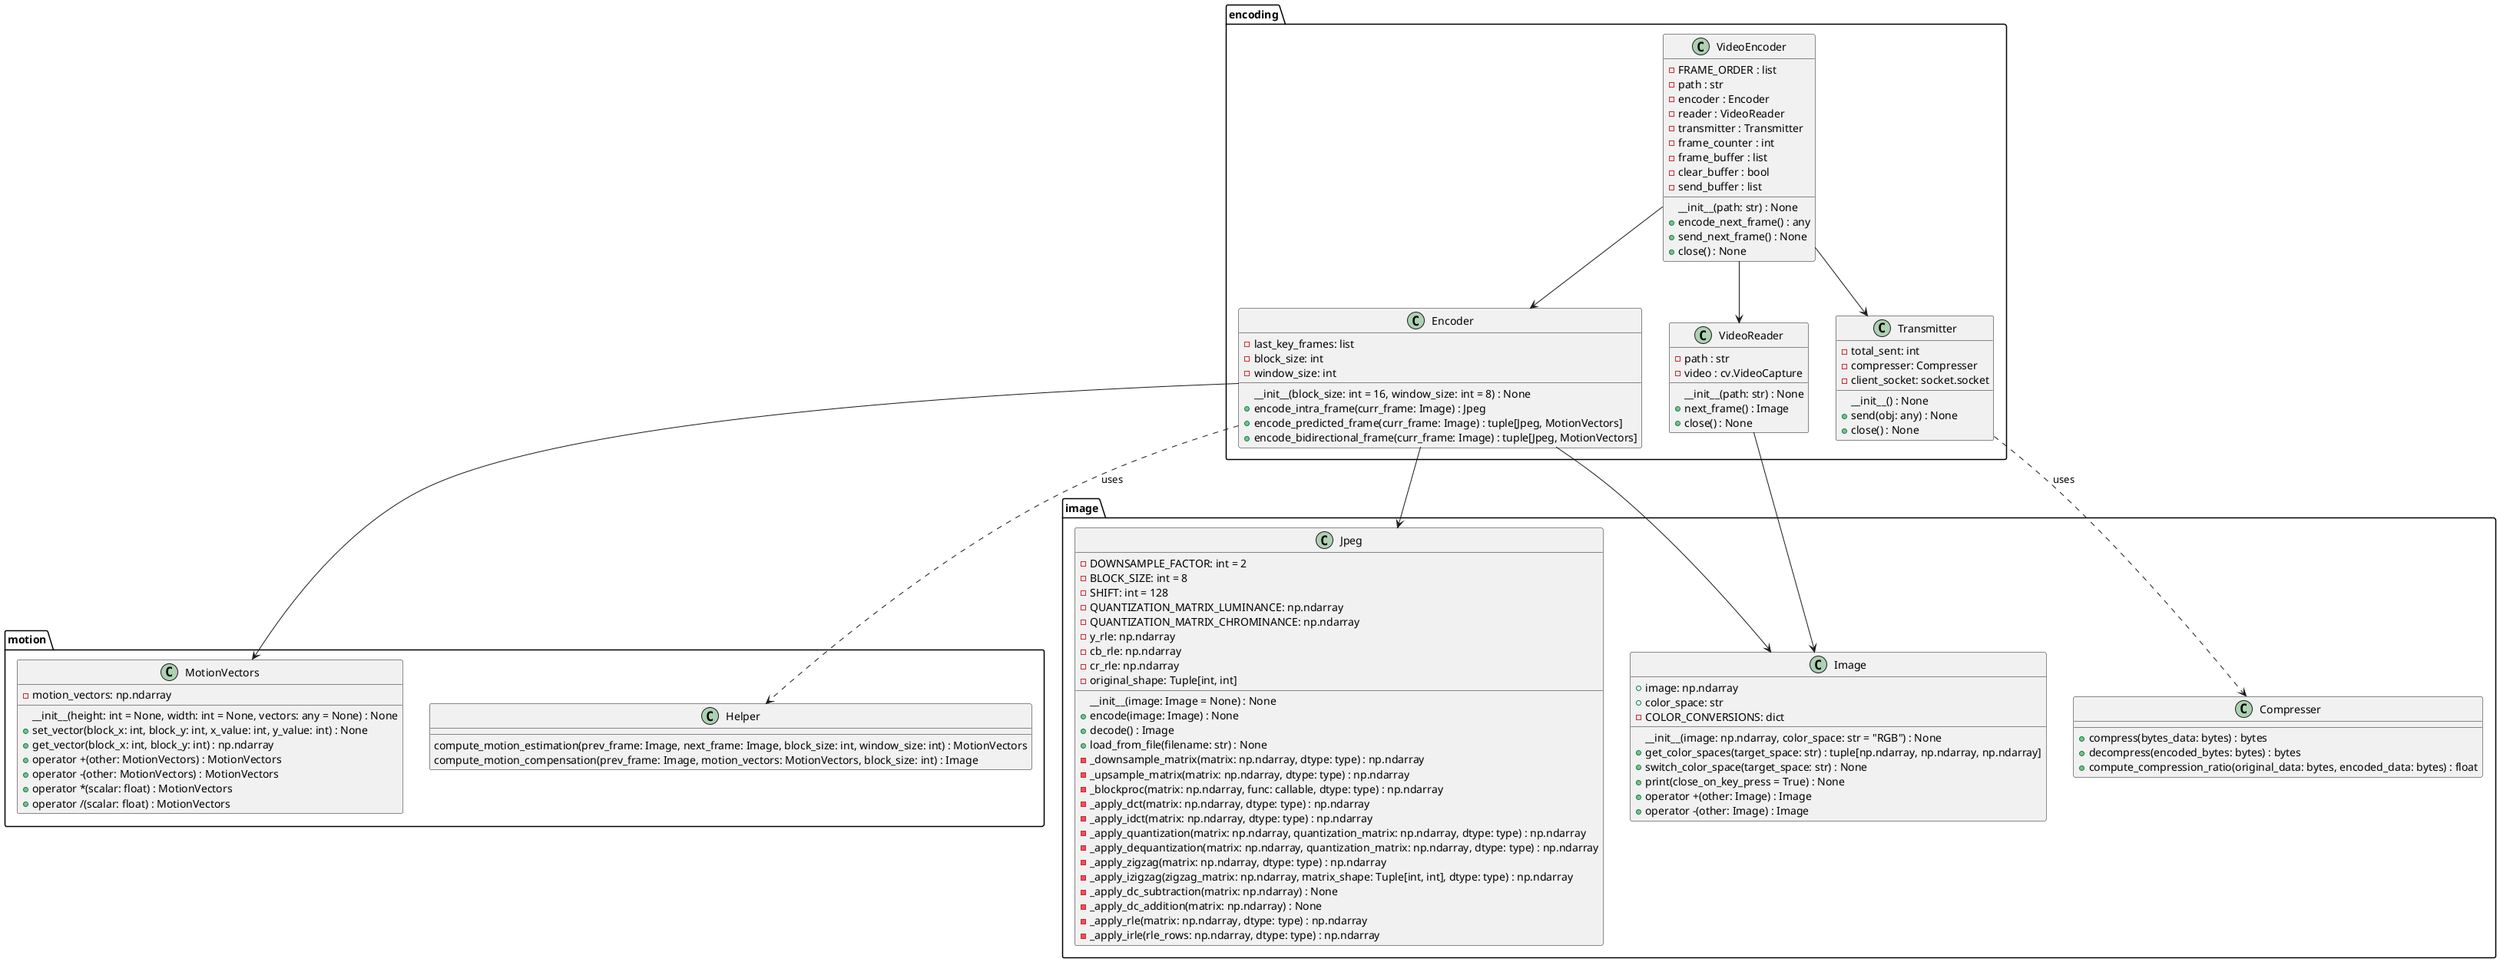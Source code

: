 @startuml

package "encoding" {

    class VideoEncoder {
        - FRAME_ORDER : list
        - path : str
        - encoder : Encoder
        - reader : VideoReader
        - transmitter : Transmitter
        - frame_counter : int
        - frame_buffer : list
        - clear_buffer : bool
        - send_buffer : list

        __init__(path: str) : None
        + encode_next_frame() : any
        + send_next_frame() : None
        + close() : None
    }

    class Encoder {
        - last_key_frames: list
        - block_size: int
        - window_size: int

        __init__(block_size: int = 16, window_size: int = 8) : None
        + encode_intra_frame(curr_frame: Image) : Jpeg
        + encode_predicted_frame(curr_frame: Image) : tuple[Jpeg, MotionVectors]
        + encode_bidirectional_frame(curr_frame: Image) : tuple[Jpeg, MotionVectors]
    }

    class Transmitter {
        - total_sent: int
        - compresser: Compresser
        - client_socket: socket.socket

        __init__() : None
        + send(obj: any) : None
        + close() : None
    }

    class VideoReader {
        - path : str
        - video : cv.VideoCapture

        __init__(path: str) : None
        + next_frame() : Image
        + close() : None
    }

}

package "motion" {

    class MotionVectors {
        - motion_vectors: np.ndarray

        __init__(height: int = None, width: int = None, vectors: any = None) : None
        + set_vector(block_x: int, block_y: int, x_value: int, y_value: int) : None
        + get_vector(block_x: int, block_y: int) : np.ndarray
        + operator +(other: MotionVectors) : MotionVectors
        + operator -(other: MotionVectors) : MotionVectors
        + operator *(scalar: float) : MotionVectors
        + operator /(scalar: float) : MotionVectors
    }

    class Helper {
        compute_motion_estimation(prev_frame: Image, next_frame: Image, block_size: int, window_size: int) : MotionVectors
        compute_motion_compensation(prev_frame: Image, motion_vectors: MotionVectors, block_size: int) : Image
    }

}

package "image" {
    class Image {
        + image: np.ndarray
        + color_space: str
        - COLOR_CONVERSIONS: dict
        
        __init__(image: np.ndarray, color_space: str = "RGB") : None
        + get_color_spaces(target_space: str) : tuple[np.ndarray, np.ndarray, np.ndarray]
        + switch_color_space(target_space: str) : None
        + print(close_on_key_press = True) : None
        + operator +(other: Image) : Image
        + operator -(other: Image) : Image
    }

    class Compresser {
        + compress(bytes_data: bytes) : bytes
        + decompress(encoded_bytes: bytes) : bytes
        + compute_compression_ratio(original_data: bytes, encoded_data: bytes) : float
    }

    class Jpeg {
        - DOWNSAMPLE_FACTOR: int = 2
        - BLOCK_SIZE: int = 8
        - SHIFT: int = 128
        - QUANTIZATION_MATRIX_LUMINANCE: np.ndarray
        - QUANTIZATION_MATRIX_CHROMINANCE: np.ndarray
        - y_rle: np.ndarray
        - cb_rle: np.ndarray
        - cr_rle: np.ndarray
        - original_shape: Tuple[int, int]

        __init__(image: Image = None) : None
        + encode(image: Image) : None
        + decode() : Image
        + load_from_file(filename: str) : None
        - _downsample_matrix(matrix: np.ndarray, dtype: type) : np.ndarray
        - _upsample_matrix(matrix: np.ndarray, dtype: type) : np.ndarray
        - _blockproc(matrix: np.ndarray, func: callable, dtype: type) : np.ndarray
        - _apply_dct(matrix: np.ndarray, dtype: type) : np.ndarray
        - _apply_idct(matrix: np.ndarray, dtype: type) : np.ndarray
        - _apply_quantization(matrix: np.ndarray, quantization_matrix: np.ndarray, dtype: type) : np.ndarray
        - _apply_dequantization(matrix: np.ndarray, quantization_matrix: np.ndarray, dtype: type) : np.ndarray
        - _apply_zigzag(matrix: np.ndarray, dtype: type) : np.ndarray
        - _apply_izigzag(zigzag_matrix: np.ndarray, matrix_shape: Tuple[int, int], dtype: type) : np.ndarray
        - _apply_dc_subtraction(matrix: np.ndarray) : None
        - _apply_dc_addition(matrix: np.ndarray) : None
        - _apply_rle(matrix: np.ndarray, dtype: type) : np.ndarray
        - _apply_irle(rle_rows: np.ndarray, dtype: type) : np.ndarray
    }
}

VideoEncoder --> Encoder
VideoEncoder --> VideoReader
VideoEncoder --> Transmitter

Encoder --> Image
Encoder --> Jpeg
Encoder --> MotionVectors
Encoder ..> Helper : uses

VideoReader --> Image
Transmitter ..> Compresser : uses

@enduml
